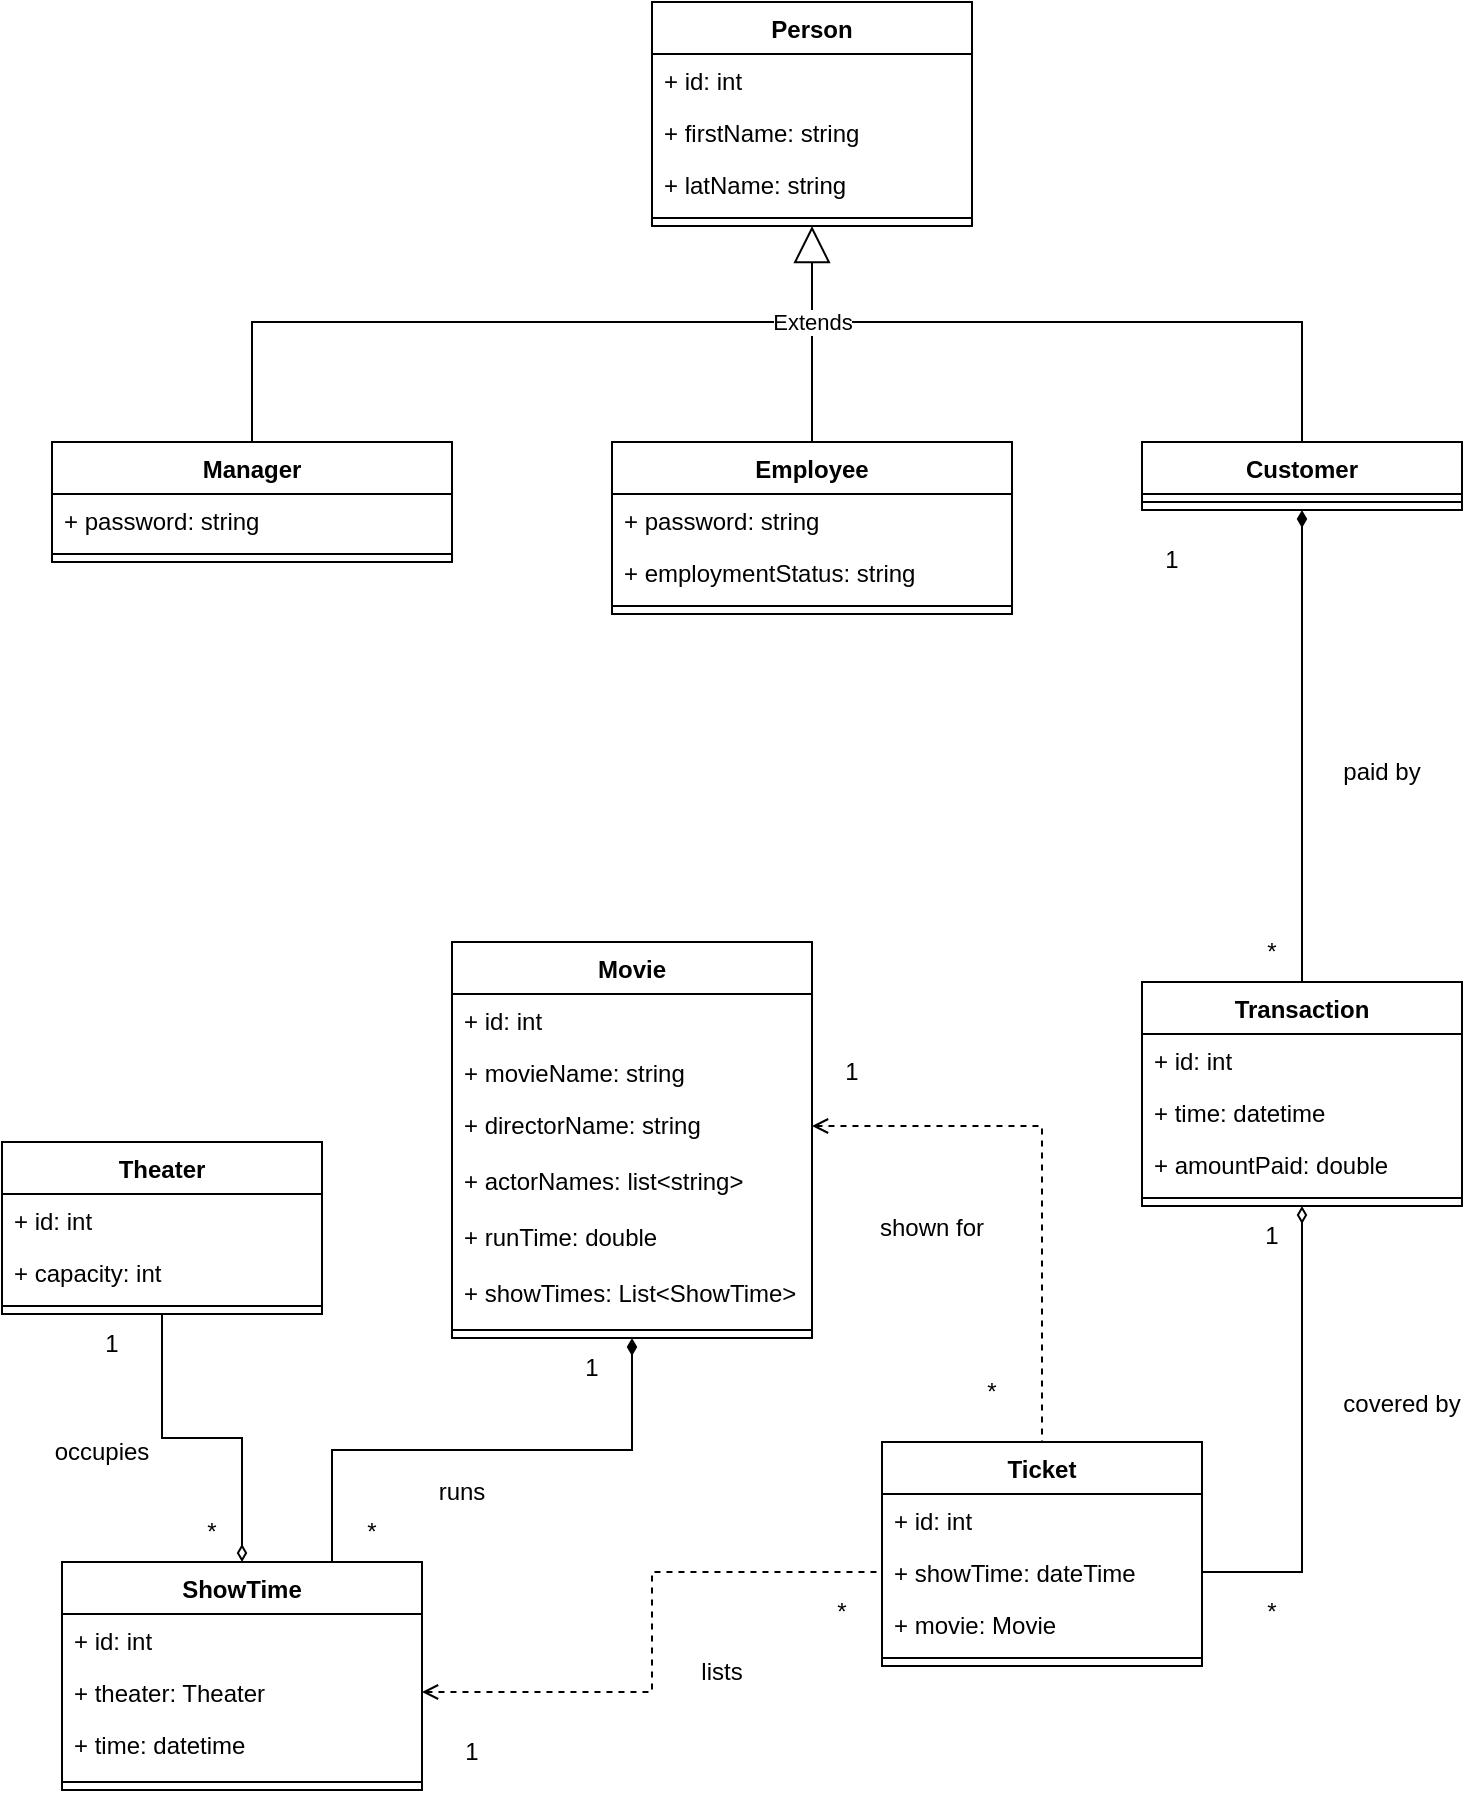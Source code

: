 <mxfile version="16.6.6" type="google"><diagram id="dWzMKtUuXypAHBlfl9im" name="Page-1"><mxGraphModel dx="946" dy="1745" grid="1" gridSize="10" guides="1" tooltips="1" connect="1" arrows="1" fold="1" page="1" pageScale="1" pageWidth="850" pageHeight="1100" math="0" shadow="0"><root><mxCell id="0"/><mxCell id="1" parent="0"/><mxCell id="0vsS2dqB6EowE5hJkyCA-1" value="Person" style="swimlane;fontStyle=1;align=center;verticalAlign=top;childLayout=stackLayout;horizontal=1;startSize=26;horizontalStack=0;resizeParent=1;resizeParentMax=0;resizeLast=0;collapsible=1;marginBottom=0;" parent="1" vertex="1"><mxGeometry x="345" y="-90" width="160" height="112" as="geometry"/></mxCell><mxCell id="0vsS2dqB6EowE5hJkyCA-2" value="+ id: int" style="text;strokeColor=none;fillColor=none;align=left;verticalAlign=top;spacingLeft=4;spacingRight=4;overflow=hidden;rotatable=0;points=[[0,0.5],[1,0.5]];portConstraint=eastwest;" parent="0vsS2dqB6EowE5hJkyCA-1" vertex="1"><mxGeometry y="26" width="160" height="26" as="geometry"/></mxCell><mxCell id="0vsS2dqB6EowE5hJkyCA-3" value="+ firstName: string" style="text;strokeColor=none;fillColor=none;align=left;verticalAlign=top;spacingLeft=4;spacingRight=4;overflow=hidden;rotatable=0;points=[[0,0.5],[1,0.5]];portConstraint=eastwest;" parent="0vsS2dqB6EowE5hJkyCA-1" vertex="1"><mxGeometry y="52" width="160" height="26" as="geometry"/></mxCell><mxCell id="0vsS2dqB6EowE5hJkyCA-4" value="+ latName: string" style="text;strokeColor=none;fillColor=none;align=left;verticalAlign=top;spacingLeft=4;spacingRight=4;overflow=hidden;rotatable=0;points=[[0,0.5],[1,0.5]];portConstraint=eastwest;" parent="0vsS2dqB6EowE5hJkyCA-1" vertex="1"><mxGeometry y="78" width="160" height="26" as="geometry"/></mxCell><mxCell id="0vsS2dqB6EowE5hJkyCA-5" value="" style="line;strokeWidth=1;fillColor=none;align=left;verticalAlign=middle;spacingTop=-1;spacingLeft=3;spacingRight=3;rotatable=0;labelPosition=right;points=[];portConstraint=eastwest;" parent="0vsS2dqB6EowE5hJkyCA-1" vertex="1"><mxGeometry y="104" width="160" height="8" as="geometry"/></mxCell><mxCell id="F7vibDvrUz8JYUTlOS30-1" style="edgeStyle=orthogonalEdgeStyle;rounded=0;orthogonalLoop=1;jettySize=auto;html=1;exitX=0.5;exitY=1;exitDx=0;exitDy=0;entryX=0.5;entryY=0;entryDx=0;entryDy=0;startArrow=diamondThin;startFill=1;endArrow=none;endFill=0;" parent="1" source="0vsS2dqB6EowE5hJkyCA-7" target="0vsS2dqB6EowE5hJkyCA-31" edge="1"><mxGeometry relative="1" as="geometry"/></mxCell><mxCell id="9oX0o7HpxTSF42Xb30lG-8" style="edgeStyle=none;rounded=0;orthogonalLoop=1;jettySize=auto;html=1;exitX=0.5;exitY=0;exitDx=0;exitDy=0;endArrow=none;endFill=0;" edge="1" parent="1" source="0vsS2dqB6EowE5hJkyCA-7"><mxGeometry relative="1" as="geometry"><mxPoint x="420" y="70" as="targetPoint"/><Array as="points"><mxPoint x="670" y="70"/></Array></mxGeometry></mxCell><mxCell id="0vsS2dqB6EowE5hJkyCA-7" value="Customer" style="swimlane;fontStyle=1;align=center;verticalAlign=top;childLayout=stackLayout;horizontal=1;startSize=26;horizontalStack=0;resizeParent=1;resizeParentMax=0;resizeLast=0;collapsible=1;marginBottom=0;" parent="1" vertex="1"><mxGeometry x="590" y="130" width="160" height="34" as="geometry"/></mxCell><mxCell id="0vsS2dqB6EowE5hJkyCA-8" value="" style="line;strokeWidth=1;fillColor=none;align=left;verticalAlign=middle;spacingTop=-1;spacingLeft=3;spacingRight=3;rotatable=0;labelPosition=right;points=[];portConstraint=eastwest;" parent="0vsS2dqB6EowE5hJkyCA-7" vertex="1"><mxGeometry y="26" width="160" height="8" as="geometry"/></mxCell><mxCell id="F7vibDvrUz8JYUTlOS30-3" style="edgeStyle=orthogonalEdgeStyle;rounded=0;orthogonalLoop=1;jettySize=auto;html=1;exitX=0.5;exitY=1;exitDx=0;exitDy=0;entryX=0.5;entryY=0;entryDx=0;entryDy=0;startArrow=none;startFill=0;endArrow=diamondThin;endFill=0;" parent="1" source="0vsS2dqB6EowE5hJkyCA-10" target="0vsS2dqB6EowE5hJkyCA-44" edge="1"><mxGeometry relative="1" as="geometry"/></mxCell><mxCell id="0vsS2dqB6EowE5hJkyCA-10" value="Theater" style="swimlane;fontStyle=1;align=center;verticalAlign=top;childLayout=stackLayout;horizontal=1;startSize=26;horizontalStack=0;resizeParent=1;resizeParentMax=0;resizeLast=0;collapsible=1;marginBottom=0;" parent="1" vertex="1"><mxGeometry x="20" y="480" width="160" height="86" as="geometry"/></mxCell><mxCell id="0vsS2dqB6EowE5hJkyCA-11" value="+ id: int" style="text;strokeColor=none;fillColor=none;align=left;verticalAlign=top;spacingLeft=4;spacingRight=4;overflow=hidden;rotatable=0;points=[[0,0.5],[1,0.5]];portConstraint=eastwest;" parent="0vsS2dqB6EowE5hJkyCA-10" vertex="1"><mxGeometry y="26" width="160" height="26" as="geometry"/></mxCell><mxCell id="0vsS2dqB6EowE5hJkyCA-12" value="+ capacity: int" style="text;strokeColor=none;fillColor=none;align=left;verticalAlign=top;spacingLeft=4;spacingRight=4;overflow=hidden;rotatable=0;points=[[0,0.5],[1,0.5]];portConstraint=eastwest;" parent="0vsS2dqB6EowE5hJkyCA-10" vertex="1"><mxGeometry y="52" width="160" height="26" as="geometry"/></mxCell><mxCell id="0vsS2dqB6EowE5hJkyCA-13" value="" style="line;strokeWidth=1;fillColor=none;align=left;verticalAlign=middle;spacingTop=-1;spacingLeft=3;spacingRight=3;rotatable=0;labelPosition=right;points=[];portConstraint=eastwest;" parent="0vsS2dqB6EowE5hJkyCA-10" vertex="1"><mxGeometry y="78" width="160" height="8" as="geometry"/></mxCell><mxCell id="0vsS2dqB6EowE5hJkyCA-15" value="Ticket" style="swimlane;fontStyle=1;align=center;verticalAlign=top;childLayout=stackLayout;horizontal=1;startSize=26;horizontalStack=0;resizeParent=1;resizeParentMax=0;resizeLast=0;collapsible=1;marginBottom=0;" parent="1" vertex="1"><mxGeometry x="460" y="630" width="160" height="112" as="geometry"/></mxCell><mxCell id="0vsS2dqB6EowE5hJkyCA-16" value="+ id: int" style="text;strokeColor=none;fillColor=none;align=left;verticalAlign=top;spacingLeft=4;spacingRight=4;overflow=hidden;rotatable=0;points=[[0,0.5],[1,0.5]];portConstraint=eastwest;" parent="0vsS2dqB6EowE5hJkyCA-15" vertex="1"><mxGeometry y="26" width="160" height="26" as="geometry"/></mxCell><mxCell id="0vsS2dqB6EowE5hJkyCA-17" value="+ showTime: dateTime" style="text;strokeColor=none;fillColor=none;align=left;verticalAlign=top;spacingLeft=4;spacingRight=4;overflow=hidden;rotatable=0;points=[[0,0.5],[1,0.5]];portConstraint=eastwest;" parent="0vsS2dqB6EowE5hJkyCA-15" vertex="1"><mxGeometry y="52" width="160" height="26" as="geometry"/></mxCell><mxCell id="0vsS2dqB6EowE5hJkyCA-19" value="+ movie: Movie" style="text;strokeColor=none;fillColor=none;align=left;verticalAlign=top;spacingLeft=4;spacingRight=4;overflow=hidden;rotatable=0;points=[[0,0.5],[1,0.5]];portConstraint=eastwest;" parent="0vsS2dqB6EowE5hJkyCA-15" vertex="1"><mxGeometry y="78" width="160" height="26" as="geometry"/></mxCell><mxCell id="0vsS2dqB6EowE5hJkyCA-20" value="" style="line;strokeWidth=1;fillColor=none;align=left;verticalAlign=middle;spacingTop=-1;spacingLeft=3;spacingRight=3;rotatable=0;labelPosition=right;points=[];portConstraint=eastwest;" parent="0vsS2dqB6EowE5hJkyCA-15" vertex="1"><mxGeometry y="104" width="160" height="8" as="geometry"/></mxCell><mxCell id="0vsS2dqB6EowE5hJkyCA-22" value="Movie" style="swimlane;fontStyle=1;align=center;verticalAlign=top;childLayout=stackLayout;horizontal=1;startSize=26;horizontalStack=0;resizeParent=1;resizeParentMax=0;resizeLast=0;collapsible=1;marginBottom=0;" parent="1" vertex="1"><mxGeometry x="245" y="380" width="180" height="198" as="geometry"/></mxCell><mxCell id="0vsS2dqB6EowE5hJkyCA-23" value="+ id: int" style="text;strokeColor=none;fillColor=none;align=left;verticalAlign=top;spacingLeft=4;spacingRight=4;overflow=hidden;rotatable=0;points=[[0,0.5],[1,0.5]];portConstraint=eastwest;" parent="0vsS2dqB6EowE5hJkyCA-22" vertex="1"><mxGeometry y="26" width="180" height="26" as="geometry"/></mxCell><mxCell id="0vsS2dqB6EowE5hJkyCA-24" value="+ movieName: string" style="text;strokeColor=none;fillColor=none;align=left;verticalAlign=top;spacingLeft=4;spacingRight=4;overflow=hidden;rotatable=0;points=[[0,0.5],[1,0.5]];portConstraint=eastwest;" parent="0vsS2dqB6EowE5hJkyCA-22" vertex="1"><mxGeometry y="52" width="180" height="26" as="geometry"/></mxCell><mxCell id="0vsS2dqB6EowE5hJkyCA-25" value="+ directorName: string" style="text;strokeColor=none;fillColor=none;align=left;verticalAlign=top;spacingLeft=4;spacingRight=4;overflow=hidden;rotatable=0;points=[[0,0.5],[1,0.5]];portConstraint=eastwest;" parent="0vsS2dqB6EowE5hJkyCA-22" vertex="1"><mxGeometry y="78" width="180" height="28" as="geometry"/></mxCell><mxCell id="0vsS2dqB6EowE5hJkyCA-26" value="+ actorNames: list&lt;string&gt;" style="text;strokeColor=none;fillColor=none;align=left;verticalAlign=top;spacingLeft=4;spacingRight=4;overflow=hidden;rotatable=0;points=[[0,0.5],[1,0.5]];portConstraint=eastwest;" parent="0vsS2dqB6EowE5hJkyCA-22" vertex="1"><mxGeometry y="106" width="180" height="28" as="geometry"/></mxCell><mxCell id="0vsS2dqB6EowE5hJkyCA-27" value="+ runTime: double" style="text;strokeColor=none;fillColor=none;align=left;verticalAlign=top;spacingLeft=4;spacingRight=4;overflow=hidden;rotatable=0;points=[[0,0.5],[1,0.5]];portConstraint=eastwest;" parent="0vsS2dqB6EowE5hJkyCA-22" vertex="1"><mxGeometry y="134" width="180" height="28" as="geometry"/></mxCell><mxCell id="0vsS2dqB6EowE5hJkyCA-28" value="+ showTimes: List&lt;ShowTime&gt;" style="text;strokeColor=none;fillColor=none;align=left;verticalAlign=top;spacingLeft=4;spacingRight=4;overflow=hidden;rotatable=0;points=[[0,0.5],[1,0.5]];portConstraint=eastwest;" parent="0vsS2dqB6EowE5hJkyCA-22" vertex="1"><mxGeometry y="162" width="180" height="28" as="geometry"/></mxCell><mxCell id="0vsS2dqB6EowE5hJkyCA-29" value="" style="line;strokeWidth=1;fillColor=none;align=left;verticalAlign=middle;spacingTop=-1;spacingLeft=3;spacingRight=3;rotatable=0;labelPosition=right;points=[];portConstraint=eastwest;" parent="0vsS2dqB6EowE5hJkyCA-22" vertex="1"><mxGeometry y="190" width="180" height="8" as="geometry"/></mxCell><mxCell id="F7vibDvrUz8JYUTlOS30-2" style="edgeStyle=orthogonalEdgeStyle;rounded=0;orthogonalLoop=1;jettySize=auto;html=1;exitX=0.5;exitY=1;exitDx=0;exitDy=0;entryX=1;entryY=0.5;entryDx=0;entryDy=0;endArrow=none;endFill=0;startArrow=diamondThin;startFill=0;" parent="1" source="0vsS2dqB6EowE5hJkyCA-31" target="0vsS2dqB6EowE5hJkyCA-17" edge="1"><mxGeometry relative="1" as="geometry"><mxPoint x="650" y="721" as="targetPoint"/></mxGeometry></mxCell><mxCell id="0vsS2dqB6EowE5hJkyCA-31" value="Transaction" style="swimlane;fontStyle=1;align=center;verticalAlign=top;childLayout=stackLayout;horizontal=1;startSize=26;horizontalStack=0;resizeParent=1;resizeParentMax=0;resizeLast=0;collapsible=1;marginBottom=0;" parent="1" vertex="1"><mxGeometry x="590" y="400" width="160" height="112" as="geometry"/></mxCell><mxCell id="0vsS2dqB6EowE5hJkyCA-32" value="+ id: int" style="text;strokeColor=none;fillColor=none;align=left;verticalAlign=top;spacingLeft=4;spacingRight=4;overflow=hidden;rotatable=0;points=[[0,0.5],[1,0.5]];portConstraint=eastwest;" parent="0vsS2dqB6EowE5hJkyCA-31" vertex="1"><mxGeometry y="26" width="160" height="26" as="geometry"/></mxCell><mxCell id="0vsS2dqB6EowE5hJkyCA-33" value="+ time: datetime" style="text;strokeColor=none;fillColor=none;align=left;verticalAlign=top;spacingLeft=4;spacingRight=4;overflow=hidden;rotatable=0;points=[[0,0.5],[1,0.5]];portConstraint=eastwest;" parent="0vsS2dqB6EowE5hJkyCA-31" vertex="1"><mxGeometry y="52" width="160" height="26" as="geometry"/></mxCell><mxCell id="0vsS2dqB6EowE5hJkyCA-34" value="+ amountPaid: double" style="text;strokeColor=none;fillColor=none;align=left;verticalAlign=top;spacingLeft=4;spacingRight=4;overflow=hidden;rotatable=0;points=[[0,0.5],[1,0.5]];portConstraint=eastwest;" parent="0vsS2dqB6EowE5hJkyCA-31" vertex="1"><mxGeometry y="78" width="160" height="26" as="geometry"/></mxCell><mxCell id="0vsS2dqB6EowE5hJkyCA-35" value="" style="line;strokeWidth=1;fillColor=none;align=left;verticalAlign=middle;spacingTop=-1;spacingLeft=3;spacingRight=3;rotatable=0;labelPosition=right;points=[];portConstraint=eastwest;" parent="0vsS2dqB6EowE5hJkyCA-31" vertex="1"><mxGeometry y="104" width="160" height="8" as="geometry"/></mxCell><mxCell id="9oX0o7HpxTSF42Xb30lG-7" style="edgeStyle=none;rounded=0;orthogonalLoop=1;jettySize=auto;html=1;endArrow=none;endFill=0;" edge="1" parent="1" source="0vsS2dqB6EowE5hJkyCA-37"><mxGeometry relative="1" as="geometry"><mxPoint x="425" y="70" as="targetPoint"/></mxGeometry></mxCell><mxCell id="0vsS2dqB6EowE5hJkyCA-37" value="Employee" style="swimlane;fontStyle=1;align=center;verticalAlign=top;childLayout=stackLayout;horizontal=1;startSize=26;horizontalStack=0;resizeParent=1;resizeParentMax=0;resizeLast=0;collapsible=1;marginBottom=0;" parent="1" vertex="1"><mxGeometry x="325" y="130" width="200" height="86" as="geometry"/></mxCell><mxCell id="j7RGTSv3-ucWtmWQXQ3g-16" value="+ password: string" style="text;strokeColor=none;fillColor=none;align=left;verticalAlign=top;spacingLeft=4;spacingRight=4;overflow=hidden;rotatable=0;points=[[0,0.5],[1,0.5]];portConstraint=eastwest;" parent="0vsS2dqB6EowE5hJkyCA-37" vertex="1"><mxGeometry y="26" width="200" height="26" as="geometry"/></mxCell><mxCell id="0vsS2dqB6EowE5hJkyCA-39" value="+ employmentStatus: string" style="text;strokeColor=none;fillColor=none;align=left;verticalAlign=top;spacingLeft=4;spacingRight=4;overflow=hidden;rotatable=0;points=[[0,0.5],[1,0.5]];portConstraint=eastwest;" parent="0vsS2dqB6EowE5hJkyCA-37" vertex="1"><mxGeometry y="52" width="200" height="26" as="geometry"/></mxCell><mxCell id="0vsS2dqB6EowE5hJkyCA-42" value="" style="line;strokeWidth=1;fillColor=none;align=left;verticalAlign=middle;spacingTop=-1;spacingLeft=3;spacingRight=3;rotatable=0;labelPosition=right;points=[];portConstraint=eastwest;" parent="0vsS2dqB6EowE5hJkyCA-37" vertex="1"><mxGeometry y="78" width="200" height="8" as="geometry"/></mxCell><mxCell id="F7vibDvrUz8JYUTlOS30-4" style="edgeStyle=orthogonalEdgeStyle;rounded=0;orthogonalLoop=1;jettySize=auto;html=1;exitX=0.75;exitY=0;exitDx=0;exitDy=0;entryX=0.5;entryY=1;entryDx=0;entryDy=0;startArrow=none;startFill=0;endArrow=diamondThin;endFill=1;" parent="1" source="0vsS2dqB6EowE5hJkyCA-44" target="0vsS2dqB6EowE5hJkyCA-22" edge="1"><mxGeometry relative="1" as="geometry"/></mxCell><mxCell id="0vsS2dqB6EowE5hJkyCA-44" value="ShowTime" style="swimlane;fontStyle=1;align=center;verticalAlign=top;childLayout=stackLayout;horizontal=1;startSize=26;horizontalStack=0;resizeParent=1;resizeParentMax=0;resizeLast=0;collapsible=1;marginBottom=0;" parent="1" vertex="1"><mxGeometry x="50" y="690" width="180" height="114" as="geometry"/></mxCell><mxCell id="0vsS2dqB6EowE5hJkyCA-45" value="+ id: int" style="text;strokeColor=none;fillColor=none;align=left;verticalAlign=top;spacingLeft=4;spacingRight=4;overflow=hidden;rotatable=0;points=[[0,0.5],[1,0.5]];portConstraint=eastwest;" parent="0vsS2dqB6EowE5hJkyCA-44" vertex="1"><mxGeometry y="26" width="180" height="26" as="geometry"/></mxCell><mxCell id="0vsS2dqB6EowE5hJkyCA-46" value="+ theater: Theater" style="text;strokeColor=none;fillColor=none;align=left;verticalAlign=top;spacingLeft=4;spacingRight=4;overflow=hidden;rotatable=0;points=[[0,0.5],[1,0.5]];portConstraint=eastwest;" parent="0vsS2dqB6EowE5hJkyCA-44" vertex="1"><mxGeometry y="52" width="180" height="26" as="geometry"/></mxCell><mxCell id="0vsS2dqB6EowE5hJkyCA-47" value="+ time: datetime" style="text;strokeColor=none;fillColor=none;align=left;verticalAlign=top;spacingLeft=4;spacingRight=4;overflow=hidden;rotatable=0;points=[[0,0.5],[1,0.5]];portConstraint=eastwest;" parent="0vsS2dqB6EowE5hJkyCA-44" vertex="1"><mxGeometry y="78" width="180" height="28" as="geometry"/></mxCell><mxCell id="0vsS2dqB6EowE5hJkyCA-48" value="" style="line;strokeWidth=1;fillColor=none;align=left;verticalAlign=middle;spacingTop=-1;spacingLeft=3;spacingRight=3;rotatable=0;labelPosition=right;points=[];portConstraint=eastwest;" parent="0vsS2dqB6EowE5hJkyCA-44" vertex="1"><mxGeometry y="106" width="180" height="8" as="geometry"/></mxCell><mxCell id="F7vibDvrUz8JYUTlOS30-5" style="edgeStyle=orthogonalEdgeStyle;rounded=0;orthogonalLoop=1;jettySize=auto;html=1;exitX=1;exitY=0.5;exitDx=0;exitDy=0;entryX=0.5;entryY=0;entryDx=0;entryDy=0;startArrow=open;startFill=0;endArrow=none;endFill=0;dashed=1;" parent="1" source="0vsS2dqB6EowE5hJkyCA-25" target="0vsS2dqB6EowE5hJkyCA-15" edge="1"><mxGeometry relative="1" as="geometry"/></mxCell><mxCell id="F7vibDvrUz8JYUTlOS30-6" style="edgeStyle=orthogonalEdgeStyle;rounded=0;orthogonalLoop=1;jettySize=auto;html=1;exitX=1;exitY=0.5;exitDx=0;exitDy=0;entryX=0;entryY=0.5;entryDx=0;entryDy=0;dashed=1;endArrow=none;endFill=0;startArrow=open;startFill=0;" parent="1" source="0vsS2dqB6EowE5hJkyCA-46" target="0vsS2dqB6EowE5hJkyCA-17" edge="1"><mxGeometry relative="1" as="geometry"/></mxCell><mxCell id="F7vibDvrUz8JYUTlOS30-11" value="1" style="text;html=1;strokeColor=none;fillColor=none;align=center;verticalAlign=middle;whiteSpace=wrap;rounded=0;" parent="1" vertex="1"><mxGeometry x="590" y="174" width="30" height="30" as="geometry"/></mxCell><mxCell id="F7vibDvrUz8JYUTlOS30-12" value="*" style="text;html=1;strokeColor=none;fillColor=none;align=center;verticalAlign=middle;whiteSpace=wrap;rounded=0;" parent="1" vertex="1"><mxGeometry x="640" y="370" width="30" height="30" as="geometry"/></mxCell><mxCell id="F7vibDvrUz8JYUTlOS30-13" value="1" style="text;html=1;strokeColor=none;fillColor=none;align=center;verticalAlign=middle;whiteSpace=wrap;rounded=0;" parent="1" vertex="1"><mxGeometry x="640" y="512" width="30" height="30" as="geometry"/></mxCell><mxCell id="F7vibDvrUz8JYUTlOS30-14" value="*" style="text;html=1;strokeColor=none;fillColor=none;align=center;verticalAlign=middle;whiteSpace=wrap;rounded=0;" parent="1" vertex="1"><mxGeometry x="640" y="700" width="30" height="30" as="geometry"/></mxCell><mxCell id="F7vibDvrUz8JYUTlOS30-15" value="*" style="text;html=1;strokeColor=none;fillColor=none;align=center;verticalAlign=middle;whiteSpace=wrap;rounded=0;" parent="1" vertex="1"><mxGeometry x="500" y="590" width="30" height="30" as="geometry"/></mxCell><mxCell id="F7vibDvrUz8JYUTlOS30-16" value="1" style="text;html=1;strokeColor=none;fillColor=none;align=center;verticalAlign=middle;whiteSpace=wrap;rounded=0;" parent="1" vertex="1"><mxGeometry x="430" y="430" width="30" height="30" as="geometry"/></mxCell><mxCell id="F7vibDvrUz8JYUTlOS30-17" value="1" style="text;html=1;strokeColor=none;fillColor=none;align=center;verticalAlign=middle;whiteSpace=wrap;rounded=0;" parent="1" vertex="1"><mxGeometry x="240" y="770" width="30" height="30" as="geometry"/></mxCell><mxCell id="F7vibDvrUz8JYUTlOS30-18" value="*" style="text;html=1;strokeColor=none;fillColor=none;align=center;verticalAlign=middle;whiteSpace=wrap;rounded=0;" parent="1" vertex="1"><mxGeometry x="425" y="700" width="30" height="30" as="geometry"/></mxCell><mxCell id="F7vibDvrUz8JYUTlOS30-19" value="1" style="text;html=1;strokeColor=none;fillColor=none;align=center;verticalAlign=middle;whiteSpace=wrap;rounded=0;" parent="1" vertex="1"><mxGeometry x="60" y="566" width="30" height="30" as="geometry"/></mxCell><mxCell id="F7vibDvrUz8JYUTlOS30-20" value="*" style="text;html=1;strokeColor=none;fillColor=none;align=center;verticalAlign=middle;whiteSpace=wrap;rounded=0;" parent="1" vertex="1"><mxGeometry x="110" y="660" width="30" height="30" as="geometry"/></mxCell><mxCell id="F7vibDvrUz8JYUTlOS30-21" value="*" style="text;html=1;strokeColor=none;fillColor=none;align=center;verticalAlign=middle;whiteSpace=wrap;rounded=0;" parent="1" vertex="1"><mxGeometry x="190" y="660" width="30" height="30" as="geometry"/></mxCell><mxCell id="F7vibDvrUz8JYUTlOS30-22" value="1" style="text;html=1;strokeColor=none;fillColor=none;align=center;verticalAlign=middle;whiteSpace=wrap;rounded=0;" parent="1" vertex="1"><mxGeometry x="300" y="578" width="30" height="30" as="geometry"/></mxCell><mxCell id="F7vibDvrUz8JYUTlOS30-23" value="paid by" style="text;html=1;strokeColor=none;fillColor=none;align=center;verticalAlign=middle;whiteSpace=wrap;rounded=0;" parent="1" vertex="1"><mxGeometry x="680" y="280" width="60" height="30" as="geometry"/></mxCell><mxCell id="F7vibDvrUz8JYUTlOS30-26" value="covered by" style="text;html=1;strokeColor=none;fillColor=none;align=center;verticalAlign=middle;whiteSpace=wrap;rounded=0;" parent="1" vertex="1"><mxGeometry x="680" y="596" width="80" height="30" as="geometry"/></mxCell><mxCell id="F7vibDvrUz8JYUTlOS30-27" value="shown for" style="text;html=1;strokeColor=none;fillColor=none;align=center;verticalAlign=middle;whiteSpace=wrap;rounded=0;" parent="1" vertex="1"><mxGeometry x="455" y="508" width="60" height="30" as="geometry"/></mxCell><mxCell id="F7vibDvrUz8JYUTlOS30-28" value="lists" style="text;html=1;strokeColor=none;fillColor=none;align=center;verticalAlign=middle;whiteSpace=wrap;rounded=0;" parent="1" vertex="1"><mxGeometry x="350" y="730" width="60" height="30" as="geometry"/></mxCell><mxCell id="F7vibDvrUz8JYUTlOS30-29" value="runs" style="text;html=1;strokeColor=none;fillColor=none;align=center;verticalAlign=middle;whiteSpace=wrap;rounded=0;" parent="1" vertex="1"><mxGeometry x="220" y="640" width="60" height="30" as="geometry"/></mxCell><mxCell id="F7vibDvrUz8JYUTlOS30-30" value="occupies" style="text;html=1;strokeColor=none;fillColor=none;align=center;verticalAlign=middle;whiteSpace=wrap;rounded=0;" parent="1" vertex="1"><mxGeometry x="40" y="620" width="60" height="30" as="geometry"/></mxCell><mxCell id="j7RGTSv3-ucWtmWQXQ3g-1" value="Manager" style="swimlane;fontStyle=1;align=center;verticalAlign=top;childLayout=stackLayout;horizontal=1;startSize=26;horizontalStack=0;resizeParent=1;resizeParentMax=0;resizeLast=0;collapsible=1;marginBottom=0;" parent="1" vertex="1"><mxGeometry x="45" y="130" width="200" height="60" as="geometry"/></mxCell><mxCell id="j7RGTSv3-ucWtmWQXQ3g-17" value="+ password: string" style="text;strokeColor=none;fillColor=none;align=left;verticalAlign=top;spacingLeft=4;spacingRight=4;overflow=hidden;rotatable=0;points=[[0,0.5],[1,0.5]];portConstraint=eastwest;" parent="j7RGTSv3-ucWtmWQXQ3g-1" vertex="1"><mxGeometry y="26" width="200" height="26" as="geometry"/></mxCell><mxCell id="j7RGTSv3-ucWtmWQXQ3g-6" value="" style="line;strokeWidth=1;fillColor=none;align=left;verticalAlign=middle;spacingTop=-1;spacingLeft=3;spacingRight=3;rotatable=0;labelPosition=right;points=[];portConstraint=eastwest;" parent="j7RGTSv3-ucWtmWQXQ3g-1" vertex="1"><mxGeometry y="52" width="200" height="8" as="geometry"/></mxCell><mxCell id="9oX0o7HpxTSF42Xb30lG-1" value="Extends" style="endArrow=block;endSize=16;endFill=0;html=1;rounded=0;entryX=0.5;entryY=1;entryDx=0;entryDy=0;exitX=0.5;exitY=0;exitDx=0;exitDy=0;" edge="1" parent="1" source="j7RGTSv3-ucWtmWQXQ3g-1" target="0vsS2dqB6EowE5hJkyCA-1"><mxGeometry x="0.753" width="160" relative="1" as="geometry"><mxPoint x="180" y="60" as="sourcePoint"/><mxPoint x="340" y="60" as="targetPoint"/><Array as="points"><mxPoint x="145" y="70"/><mxPoint x="280" y="70"/><mxPoint x="425" y="70"/></Array><mxPoint as="offset"/></mxGeometry></mxCell></root></mxGraphModel></diagram></mxfile>